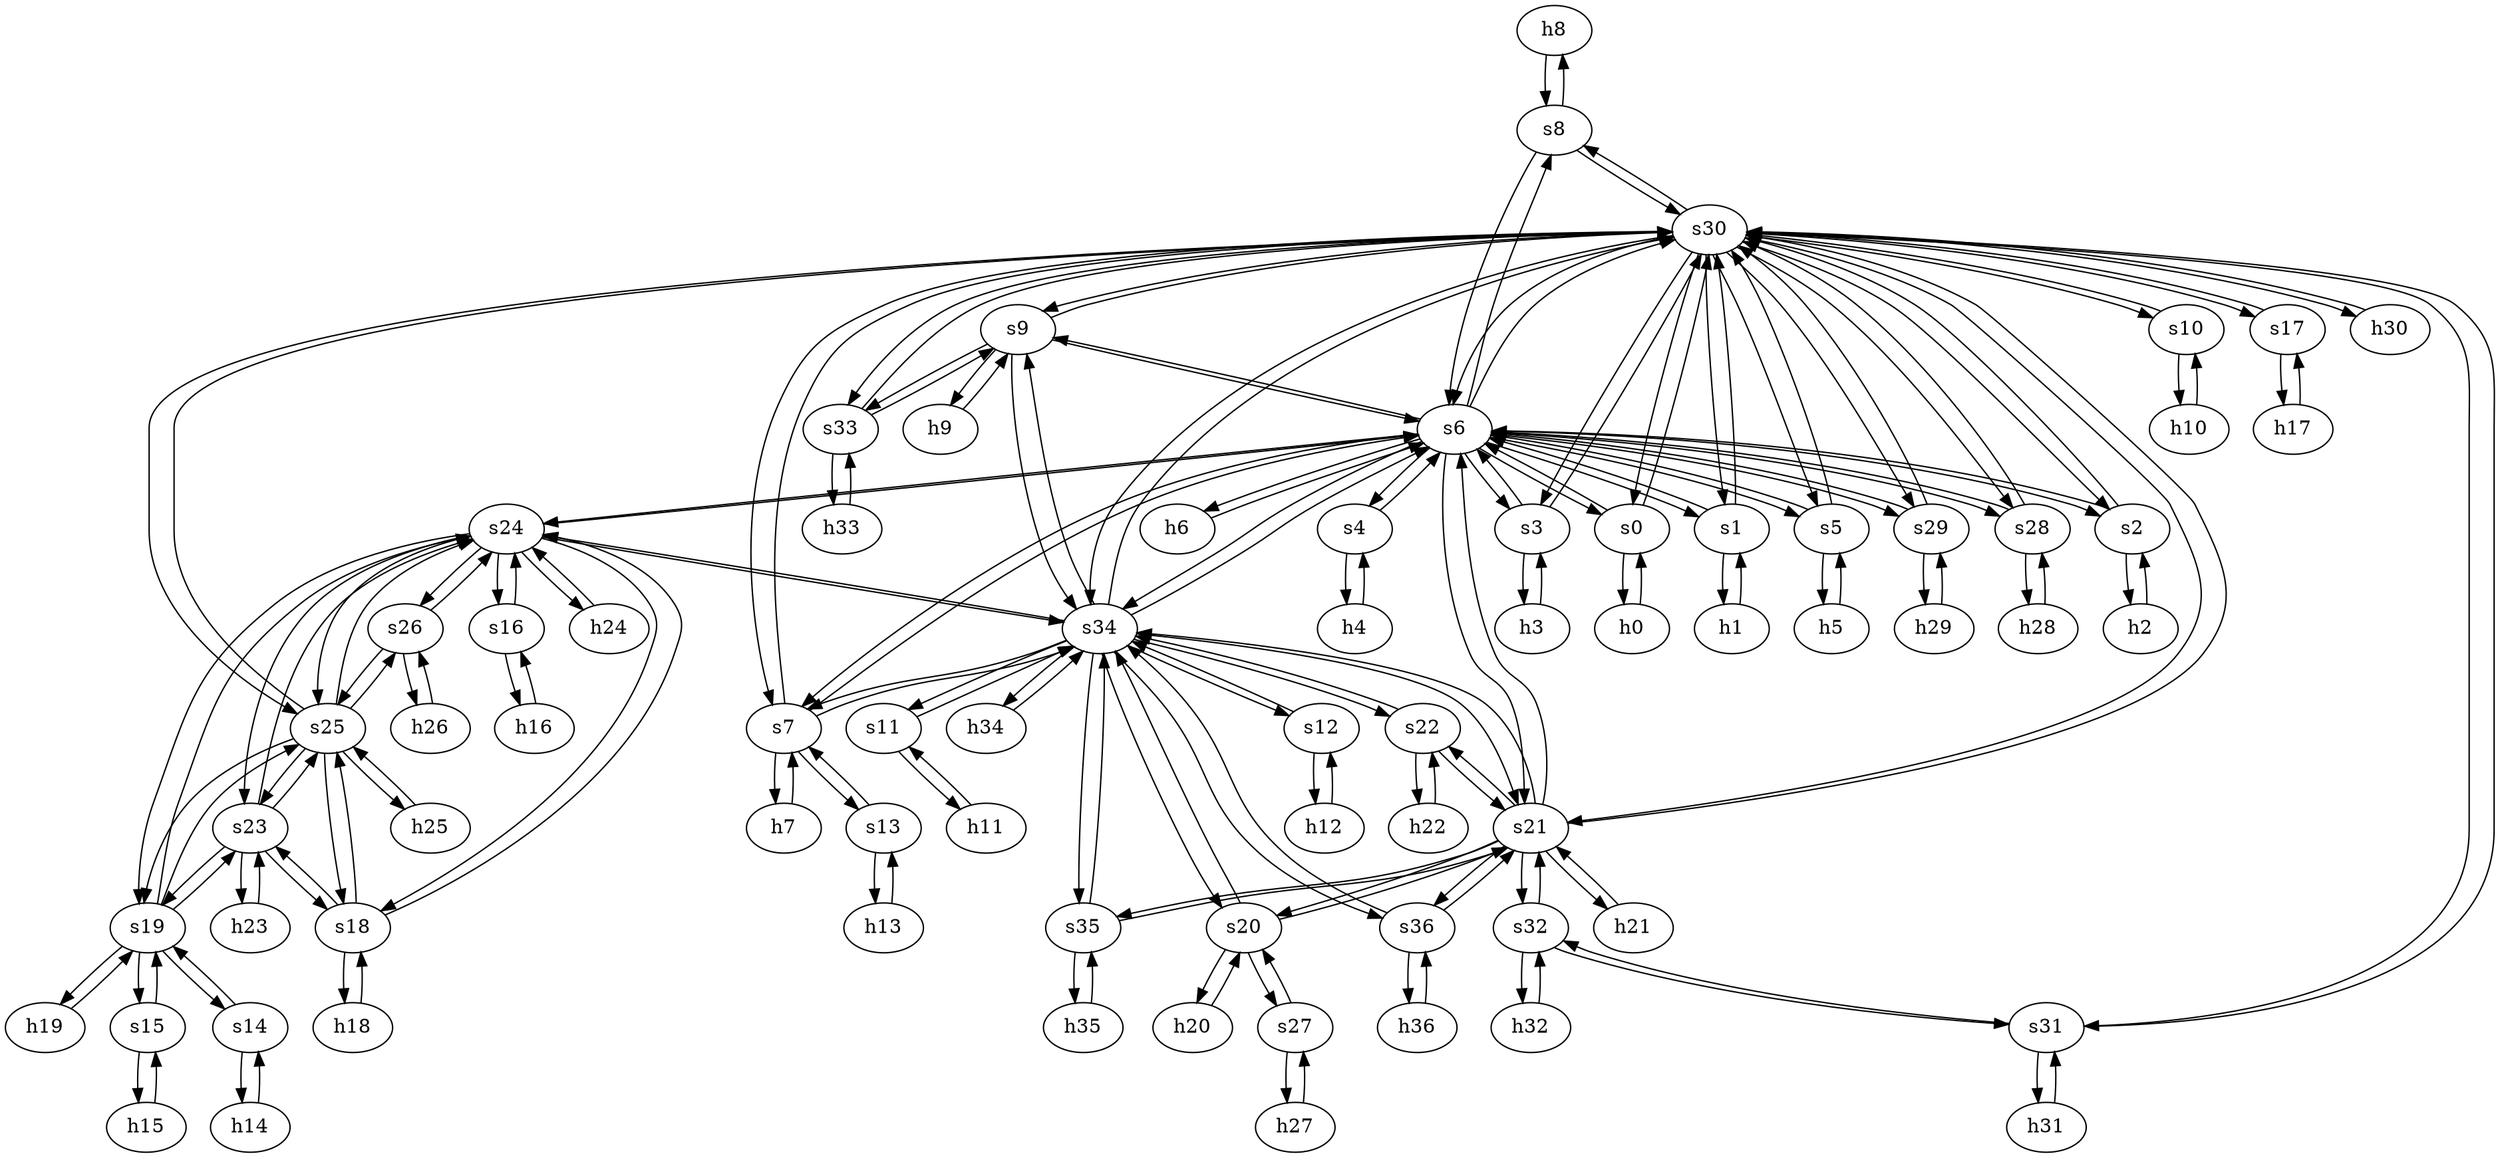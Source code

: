 strict digraph IIJ {
	h8	 [ip="111.0.8.8",
		mac="00:00:00:00:8:8",
		type=host];
	s8	 [id=8,
		type=switch];
	h8 -> s8	 [capacity="1Gbps",
		cost=1,
		dst_port=1,
		src_port=1];
	h9	 [ip="111.0.9.9",
		mac="00:00:00:00:9:9",
		type=host];
	s9	 [id=9,
		type=switch];
	h9 -> s9	 [capacity="1Gbps",
		cost=1,
		dst_port=1,
		src_port=1];
	h26	 [ip="111.0.26.26",
		mac="00:00:00:00:26:26",
		type=host];
	s26	 [id=26,
		type=switch];
	h26 -> s26	 [capacity="1Gbps",
		cost=1,
		dst_port=1,
		src_port=1];
	h2	 [ip="111.0.2.2",
		mac="00:00:00:00:2:2",
		type=host];
	s2	 [id=2,
		type=switch];
	h2 -> s2	 [capacity="1Gbps",
		cost=1,
		dst_port=1,
		src_port=1];
	h3	 [ip="111.0.3.3",
		mac="00:00:00:00:3:3",
		type=host];
	s3	 [id=3,
		type=switch];
	h3 -> s3	 [capacity="1Gbps",
		cost=1,
		dst_port=1,
		src_port=1];
	h0	 [ip="111.0.0.0",
		mac="00:00:00:00:0:0",
		type=host];
	s0	 [id=0,
		type=switch];
	h0 -> s0	 [capacity="1Gbps",
		cost=1,
		dst_port=1,
		src_port=1];
	h1	 [ip="111.0.1.1",
		mac="00:00:00:00:1:1",
		type=host];
	s1	 [id=1,
		type=switch];
	h1 -> s1	 [capacity="1Gbps",
		cost=1,
		dst_port=1,
		src_port=1];
	h6	 [ip="111.0.6.6",
		mac="00:00:00:00:6:6",
		type=host];
	s6	 [id=6,
		type=switch];
	h6 -> s6	 [capacity="1Gbps",
		cost=1,
		dst_port=1,
		src_port=1];
	h7	 [ip="111.0.7.7",
		mac="00:00:00:00:7:7",
		type=host];
	s7	 [id=7,
		type=switch];
	h7 -> s7	 [capacity="1Gbps",
		cost=1,
		dst_port=1,
		src_port=1];
	h4	 [ip="111.0.4.4",
		mac="00:00:00:00:4:4",
		type=host];
	s4	 [id=4,
		type=switch];
	h4 -> s4	 [capacity="1Gbps",
		cost=1,
		dst_port=1,
		src_port=1];
	h5	 [ip="111.0.5.5",
		mac="00:00:00:00:5:5",
		type=host];
	s5	 [id=5,
		type=switch];
	h5 -> s5	 [capacity="1Gbps",
		cost=1,
		dst_port=1,
		src_port=1];
	h23	 [ip="111.0.23.23",
		mac="00:00:00:00:23:23",
		type=host];
	s23	 [id=23,
		type=switch];
	h23 -> s23	 [capacity="1Gbps",
		cost=1,
		dst_port=1,
		src_port=1];
	h22	 [ip="111.0.22.22",
		mac="00:00:00:00:22:22",
		type=host];
	s22	 [id=22,
		type=switch];
	h22 -> s22	 [capacity="1Gbps",
		cost=1,
		dst_port=1,
		src_port=1];
	h21	 [ip="111.0.21.21",
		mac="00:00:00:00:21:21",
		type=host];
	s21	 [id=21,
		type=switch];
	h21 -> s21	 [capacity="1Gbps",
		cost=1,
		dst_port=1,
		src_port=1];
	s9 -> h9	 [capacity="1Gbps",
		cost=1,
		dst_port=1,
		src_port=1];
	s9 -> s6	 [capacity="1Gbps",
		cost=1,
		dst_port=10,
		src_port=2];
	s33	 [id=33,
		type=switch];
	s9 -> s33	 [capacity="1Gbps",
		cost=1,
		dst_port=2,
		src_port=3];
	s30	 [id=30,
		type=switch];
	s9 -> s30	 [capacity="1Gbps",
		cost=1,
		dst_port=11,
		src_port=5];
	s34	 [id=34,
		type=switch];
	s9 -> s34	 [capacity="1Gbps",
		cost=1,
		dst_port=4,
		src_port=4];
	s8 -> h8	 [capacity="1Gbps",
		cost=1,
		dst_port=1,
		src_port=1];
	s8 -> s6	 [capacity="1Gbps",
		cost=1,
		dst_port=9,
		src_port=2];
	s8 -> s30	 [capacity="1Gbps",
		cost=1,
		dst_port=10,
		src_port=3];
	h29	 [ip="111.0.29.29",
		mac="00:00:00:00:29:29",
		type=host];
	s29	 [id=29,
		type=switch];
	h29 -> s29	 [capacity="1Gbps",
		cost=1,
		dst_port=1,
		src_port=1];
	h28	 [ip="111.0.28.28",
		mac="00:00:00:00:28:28",
		type=host];
	s28	 [id=28,
		type=switch];
	h28 -> s28	 [capacity="1Gbps",
		cost=1,
		dst_port=1,
		src_port=1];
	s3 -> s6	 [capacity="1Gbps",
		cost=1,
		dst_port=5,
		src_port=3];
	s3 -> h3	 [capacity="1Gbps",
		cost=1,
		dst_port=1,
		src_port=1];
	s3 -> s30	 [capacity="1Gbps",
		cost=1,
		dst_port=5,
		src_port=2];
	s2 -> h2	 [capacity="1Gbps",
		cost=1,
		dst_port=1,
		src_port=1];
	s2 -> s6	 [capacity="1Gbps",
		cost=1,
		dst_port=4,
		src_port=3];
	s2 -> s30	 [capacity="1Gbps",
		cost=1,
		dst_port=4,
		src_port=2];
	s1 -> h1	 [capacity="1Gbps",
		cost=1,
		dst_port=1,
		src_port=1];
	s1 -> s6	 [capacity="1Gbps",
		cost=1,
		dst_port=3,
		src_port=3];
	s1 -> s30	 [capacity="1Gbps",
		cost=1,
		dst_port=3,
		src_port=2];
	s0 -> s6	 [capacity="1Gbps",
		cost=1,
		dst_port=2,
		src_port=3];
	s0 -> h0	 [capacity="1Gbps",
		cost=1,
		dst_port=1,
		src_port=1];
	s0 -> s30	 [capacity="1Gbps",
		cost=1,
		dst_port=2,
		src_port=2];
	s7 -> h7	 [capacity="1Gbps",
		cost=1,
		dst_port=1,
		src_port=1];
	s13	 [id=13,
		type=switch];
	s7 -> s13	 [capacity="1Gbps",
		cost=1,
		dst_port=2,
		src_port=5];
	s7 -> s6	 [capacity="1Gbps",
		cost=1,
		dst_port=8,
		src_port=2];
	s7 -> s30	 [capacity="1Gbps",
		cost=1,
		dst_port=9,
		src_port=4];
	s7 -> s34	 [capacity="1Gbps",
		cost=1,
		dst_port=3,
		src_port=3];
	s6 -> s29	 [capacity="1Gbps",
		cost=1,
		dst_port=2,
		src_port=15];
	s6 -> s3	 [capacity="1Gbps",
		cost=1,
		dst_port=3,
		src_port=5];
	s6 -> s1	 [capacity="1Gbps",
		cost=1,
		dst_port=3,
		src_port=3];
	s6 -> s7	 [capacity="1Gbps",
		cost=1,
		dst_port=2,
		src_port=8];
	s6 -> s28	 [capacity="1Gbps",
		cost=1,
		dst_port=2,
		src_port=14];
	s24	 [id=24,
		type=switch];
	s6 -> s24	 [capacity="1Gbps",
		cost=1,
		dst_port=2,
		src_port=13];
	s6 -> s2	 [capacity="1Gbps",
		cost=1,
		dst_port=3,
		src_port=4];
	s6 -> s9	 [capacity="1Gbps",
		cost=1,
		dst_port=2,
		src_port=10];
	s6 -> s8	 [capacity="1Gbps",
		cost=1,
		dst_port=2,
		src_port=9];
	s6 -> h6	 [capacity="1Gbps",
		cost=1,
		dst_port=1,
		src_port=1];
	s6 -> s30	 [capacity="1Gbps",
		cost=1,
		dst_port=8,
		src_port=17];
	s6 -> s4	 [capacity="1Gbps",
		cost=1,
		dst_port=2,
		src_port=6];
	s6 -> s21	 [capacity="1Gbps",
		cost=1,
		dst_port=2,
		src_port=12];
	s6 -> s5	 [capacity="1Gbps",
		cost=1,
		dst_port=3,
		src_port=7];
	s6 -> s0	 [capacity="1Gbps",
		cost=1,
		dst_port=3,
		src_port=2];
	s6 -> s34	 [capacity="1Gbps",
		cost=1,
		dst_port=2,
		src_port=11];
	s5 -> h5	 [capacity="1Gbps",
		cost=1,
		dst_port=1,
		src_port=1];
	s5 -> s6	 [capacity="1Gbps",
		cost=1,
		dst_port=7,
		src_port=3];
	s5 -> s30	 [capacity="1Gbps",
		cost=1,
		dst_port=6,
		src_port=2];
	s4 -> s6	 [capacity="1Gbps",
		cost=1,
		dst_port=6,
		src_port=2];
	s4 -> h4	 [capacity="1Gbps",
		cost=1,
		dst_port=1,
		src_port=1];
	s35	 [id=35,
		type=switch];
	h35	 [ip="111.0.35.35",
		mac="00:00:00:00:35:35",
		type=host];
	s35 -> h35	 [capacity="1Gbps",
		cost=1,
		dst_port=1,
		src_port=1];
	s35 -> s21	 [capacity="1Gbps",
		cost=1,
		dst_port=6,
		src_port=2];
	s35 -> s34	 [capacity="1Gbps",
		cost=1,
		dst_port=12,
		src_port=3];
	h20	 [ip="111.0.20.20",
		mac="00:00:00:00:20:20",
		type=host];
	s20	 [id=20,
		type=switch];
	h20 -> s20	 [capacity="1Gbps",
		cost=1,
		dst_port=1,
		src_port=1];
	s34 -> s20	 [capacity="1Gbps",
		cost=1,
		dst_port=2,
		src_port=7];
	s34 -> s7	 [capacity="1Gbps",
		cost=1,
		dst_port=3,
		src_port=3];
	s34 -> s35	 [capacity="1Gbps",
		cost=1,
		dst_port=3,
		src_port=12];
	s34 -> s22	 [capacity="1Gbps",
		cost=1,
		dst_port=3,
		src_port=9];
	s34 -> s24	 [capacity="1Gbps",
		cost=1,
		dst_port=7,
		src_port=10];
	s12	 [id=12,
		type=switch];
	s34 -> s12	 [capacity="1Gbps",
		cost=1,
		dst_port=2,
		src_port=6];
	s34 -> s9	 [capacity="1Gbps",
		cost=1,
		dst_port=4,
		src_port=4];
	s34 -> s6	 [capacity="1Gbps",
		cost=1,
		dst_port=11,
		src_port=2];
	s36	 [id=36,
		type=switch];
	s34 -> s36	 [capacity="1Gbps",
		cost=1,
		dst_port=3,
		src_port=13];
	s11	 [id=11,
		type=switch];
	s34 -> s11	 [capacity="1Gbps",
		cost=1,
		dst_port=2,
		src_port=5];
	s34 -> s30	 [capacity="1Gbps",
		cost=1,
		dst_port=18,
		src_port=11];
	h34	 [ip="111.0.34.34",
		mac="00:00:00:00:34:34",
		type=host];
	s34 -> h34	 [capacity="1Gbps",
		cost=1,
		dst_port=1,
		src_port=1];
	s34 -> s21	 [capacity="1Gbps",
		cost=1,
		dst_port=5,
		src_port=8];
	h31	 [ip="111.0.31.31",
		mac="00:00:00:00:31:31",
		type=host];
	s31	 [id=31,
		type=switch];
	h31 -> s31	 [capacity="1Gbps",
		cost=1,
		dst_port=1,
		src_port=1];
	s31 -> h31	 [capacity="1Gbps",
		cost=1,
		dst_port=1,
		src_port=1];
	s32	 [id=32,
		type=switch];
	s31 -> s32	 [capacity="1Gbps",
		cost=1,
		dst_port=3,
		src_port=3];
	s31 -> s30	 [capacity="1Gbps",
		cost=1,
		dst_port=20,
		src_port=2];
	s19	 [id=19,
		type=switch];
	s14	 [id=14,
		type=switch];
	s19 -> s14	 [capacity="1Gbps",
		cost=1,
		dst_port=2,
		src_port=2];
	s19 -> s24	 [capacity="1Gbps",
		cost=1,
		dst_port=5,
		src_port=4];
	s19 -> s23	 [capacity="1Gbps",
		cost=1,
		dst_port=3,
		src_port=6];
	h19	 [ip="111.0.19.19",
		mac="00:00:00:00:19:19",
		type=host];
	s19 -> h19	 [capacity="1Gbps",
		cost=1,
		dst_port=1,
		src_port=1];
	s15	 [id=15,
		type=switch];
	s19 -> s15	 [capacity="1Gbps",
		cost=1,
		dst_port=2,
		src_port=3];
	s25	 [id=25,
		type=switch];
	s19 -> s25	 [capacity="1Gbps",
		cost=1,
		dst_port=3,
		src_port=5];
	s18	 [id=18,
		type=switch];
	h18	 [ip="111.0.18.18",
		mac="00:00:00:00:18:18",
		type=host];
	s18 -> h18	 [capacity="1Gbps",
		cost=1,
		dst_port=1,
		src_port=1];
	s18 -> s24	 [capacity="1Gbps",
		cost=1,
		dst_port=4,
		src_port=2];
	s18 -> s23	 [capacity="1Gbps",
		cost=1,
		dst_port=2,
		src_port=4];
	s18 -> s25	 [capacity="1Gbps",
		cost=1,
		dst_port=2,
		src_port=3];
	s13 -> s7	 [capacity="1Gbps",
		cost=1,
		dst_port=5,
		src_port=2];
	h13	 [ip="111.0.13.13",
		mac="00:00:00:00:13:13",
		type=host];
	s13 -> h13	 [capacity="1Gbps",
		cost=1,
		dst_port=1,
		src_port=1];
	h12	 [ip="111.0.12.12",
		mac="00:00:00:00:12:12",
		type=host];
	s12 -> h12	 [capacity="1Gbps",
		cost=1,
		dst_port=1,
		src_port=1];
	s12 -> s34	 [capacity="1Gbps",
		cost=1,
		dst_port=6,
		src_port=2];
	h11	 [ip="111.0.11.11",
		mac="00:00:00:00:11:11",
		type=host];
	s11 -> h11	 [capacity="1Gbps",
		cost=1,
		dst_port=1,
		src_port=1];
	s11 -> s34	 [capacity="1Gbps",
		cost=1,
		dst_port=5,
		src_port=2];
	s10	 [id=10,
		type=switch];
	h10	 [ip="111.0.10.10",
		mac="00:00:00:00:10:10",
		type=host];
	s10 -> h10	 [capacity="1Gbps",
		cost=1,
		dst_port=1,
		src_port=1];
	s10 -> s30	 [capacity="1Gbps",
		cost=1,
		dst_port=12,
		src_port=2];
	s17	 [id=17,
		type=switch];
	h17	 [ip="111.0.17.17",
		mac="00:00:00:00:17:17",
		type=host];
	s17 -> h17	 [capacity="1Gbps",
		cost=1,
		dst_port=1,
		src_port=1];
	s17 -> s30	 [capacity="1Gbps",
		cost=1,
		dst_port=13,
		src_port=2];
	s16	 [id=16,
		type=switch];
	h16	 [ip="111.0.16.16",
		mac="00:00:00:00:16:16",
		type=host];
	s16 -> h16	 [capacity="1Gbps",
		cost=1,
		dst_port=1,
		src_port=1];
	s16 -> s24	 [capacity="1Gbps",
		cost=1,
		dst_port=3,
		src_port=2];
	h15	 [ip="111.0.15.15",
		mac="00:00:00:00:15:15",
		type=host];
	s15 -> h15	 [capacity="1Gbps",
		cost=1,
		dst_port=1,
		src_port=1];
	s15 -> s19	 [capacity="1Gbps",
		cost=1,
		dst_port=3,
		src_port=2];
	h14	 [ip="111.0.14.14",
		mac="00:00:00:00:14:14",
		type=host];
	s14 -> h14	 [capacity="1Gbps",
		cost=1,
		dst_port=1,
		src_port=1];
	s14 -> s19	 [capacity="1Gbps",
		cost=1,
		dst_port=2,
		src_port=2];
	h32	 [ip="111.0.32.32",
		mac="00:00:00:00:32:32",
		type=host];
	h32 -> s32	 [capacity="1Gbps",
		cost=1,
		dst_port=1,
		src_port=1];
	h33	 [ip="111.0.33.33",
		mac="00:00:00:00:33:33",
		type=host];
	h33 -> s33	 [capacity="1Gbps",
		cost=1,
		dst_port=1,
		src_port=1];
	h30	 [ip="111.0.30.30",
		mac="00:00:00:00:30:30",
		type=host];
	h30 -> s30	 [capacity="1Gbps",
		cost=1,
		dst_port=1,
		src_port=1];
	h25	 [ip="111.0.25.25",
		mac="00:00:00:00:25:25",
		type=host];
	h25 -> s25	 [capacity="1Gbps",
		cost=1,
		dst_port=1,
		src_port=1];
	h36	 [ip="111.0.36.36",
		mac="00:00:00:00:36:36",
		type=host];
	h36 -> s36	 [capacity="1Gbps",
		cost=1,
		dst_port=1,
		src_port=1];
	s33 -> h33	 [capacity="1Gbps",
		cost=1,
		dst_port=1,
		src_port=1];
	s33 -> s9	 [capacity="1Gbps",
		cost=1,
		dst_port=3,
		src_port=2];
	s33 -> s30	 [capacity="1Gbps",
		cost=1,
		dst_port=19,
		src_port=3];
	h34 -> s34	 [capacity="1Gbps",
		cost=1,
		dst_port=1,
		src_port=1];
	h35 -> s35	 [capacity="1Gbps",
		cost=1,
		dst_port=1,
		src_port=1];
	s32 -> h32	 [capacity="1Gbps",
		cost=1,
		dst_port=1,
		src_port=1];
	s32 -> s31	 [capacity="1Gbps",
		cost=1,
		dst_port=3,
		src_port=3];
	s32 -> s21	 [capacity="1Gbps",
		cost=1,
		dst_port=4,
		src_port=2];
	h18 -> s18	 [capacity="1Gbps",
		cost=1,
		dst_port=1,
		src_port=1];
	h19 -> s19	 [capacity="1Gbps",
		cost=1,
		dst_port=1,
		src_port=1];
	s30 -> s29	 [capacity="1Gbps",
		cost=1,
		dst_port=3,
		src_port=17];
	s30 -> s3	 [capacity="1Gbps",
		cost=1,
		dst_port=2,
		src_port=5];
	s30 -> s1	 [capacity="1Gbps",
		cost=1,
		dst_port=2,
		src_port=3];
	s30 -> s7	 [capacity="1Gbps",
		cost=1,
		dst_port=4,
		src_port=9];
	s30 -> s28	 [capacity="1Gbps",
		cost=1,
		dst_port=3,
		src_port=16];
	s30 -> s10	 [capacity="1Gbps",
		cost=1,
		dst_port=2,
		src_port=12];
	s30 -> s2	 [capacity="1Gbps",
		cost=1,
		dst_port=2,
		src_port=4];
	s30 -> s9	 [capacity="1Gbps",
		cost=1,
		dst_port=5,
		src_port=11];
	s30 -> s6	 [capacity="1Gbps",
		cost=1,
		dst_port=17,
		src_port=8];
	s30 -> s33	 [capacity="1Gbps",
		cost=1,
		dst_port=3,
		src_port=19];
	s30 -> h30	 [capacity="1Gbps",
		cost=1,
		dst_port=1,
		src_port=1];
	s30 -> s31	 [capacity="1Gbps",
		cost=1,
		dst_port=2,
		src_port=20];
	s30 -> s8	 [capacity="1Gbps",
		cost=1,
		dst_port=3,
		src_port=10];
	s30 -> s17	 [capacity="1Gbps",
		cost=1,
		dst_port=2,
		src_port=13];
	s30 -> s21	 [capacity="1Gbps",
		cost=1,
		dst_port=9,
		src_port=14];
	s30 -> s25	 [capacity="1Gbps",
		cost=1,
		dst_port=7,
		src_port=15];
	s30 -> s5	 [capacity="1Gbps",
		cost=1,
		dst_port=2,
		src_port=6];
	s30 -> s0	 [capacity="1Gbps",
		cost=1,
		dst_port=2,
		src_port=2];
	s30 -> s34	 [capacity="1Gbps",
		cost=1,
		dst_port=11,
		src_port=18];
	s25 -> s24	 [capacity="1Gbps",
		cost=1,
		dst_port=8,
		src_port=5];
	s25 -> s26	 [capacity="1Gbps",
		cost=1,
		dst_port=3,
		src_port=6];
	s25 -> s19	 [capacity="1Gbps",
		cost=1,
		dst_port=5,
		src_port=3];
	s25 -> s23	 [capacity="1Gbps",
		cost=1,
		dst_port=5,
		src_port=4];
	s25 -> s18	 [capacity="1Gbps",
		cost=1,
		dst_port=3,
		src_port=2];
	s25 -> s30	 [capacity="1Gbps",
		cost=1,
		dst_port=15,
		src_port=7];
	s25 -> h25	 [capacity="1Gbps",
		cost=1,
		dst_port=1,
		src_port=1];
	h10 -> s10	 [capacity="1Gbps",
		cost=1,
		dst_port=1,
		src_port=1];
	h11 -> s11	 [capacity="1Gbps",
		cost=1,
		dst_port=1,
		src_port=1];
	h12 -> s12	 [capacity="1Gbps",
		cost=1,
		dst_port=1,
		src_port=1];
	h13 -> s13	 [capacity="1Gbps",
		cost=1,
		dst_port=1,
		src_port=1];
	h14 -> s14	 [capacity="1Gbps",
		cost=1,
		dst_port=1,
		src_port=1];
	h15 -> s15	 [capacity="1Gbps",
		cost=1,
		dst_port=1,
		src_port=1];
	h16 -> s16	 [capacity="1Gbps",
		cost=1,
		dst_port=1,
		src_port=1];
	h17 -> s17	 [capacity="1Gbps",
		cost=1,
		dst_port=1,
		src_port=1];
	s22 -> h22	 [capacity="1Gbps",
		cost=1,
		dst_port=1,
		src_port=1];
	s22 -> s21	 [capacity="1Gbps",
		cost=1,
		dst_port=8,
		src_port=2];
	s22 -> s34	 [capacity="1Gbps",
		cost=1,
		dst_port=9,
		src_port=3];
	s23 -> s24	 [capacity="1Gbps",
		cost=1,
		dst_port=6,
		src_port=4];
	s23 -> s19	 [capacity="1Gbps",
		cost=1,
		dst_port=6,
		src_port=3];
	s23 -> s18	 [capacity="1Gbps",
		cost=1,
		dst_port=4,
		src_port=2];
	s23 -> h23	 [capacity="1Gbps",
		cost=1,
		dst_port=1,
		src_port=1];
	s23 -> s25	 [capacity="1Gbps",
		cost=1,
		dst_port=4,
		src_port=5];
	s27	 [id=27,
		type=switch];
	s20 -> s27	 [capacity="1Gbps",
		cost=1,
		dst_port=2,
		src_port=3];
	s20 -> h20	 [capacity="1Gbps",
		cost=1,
		dst_port=1,
		src_port=1];
	s20 -> s21	 [capacity="1Gbps",
		cost=1,
		dst_port=3,
		src_port=4];
	s20 -> s34	 [capacity="1Gbps",
		cost=1,
		dst_port=7,
		src_port=2];
	s21 -> s20	 [capacity="1Gbps",
		cost=1,
		dst_port=4,
		src_port=3];
	s21 -> s35	 [capacity="1Gbps",
		cost=1,
		dst_port=2,
		src_port=6];
	s21 -> s32	 [capacity="1Gbps",
		cost=1,
		dst_port=2,
		src_port=4];
	s21 -> s22	 [capacity="1Gbps",
		cost=1,
		dst_port=2,
		src_port=8];
	s21 -> s6	 [capacity="1Gbps",
		cost=1,
		dst_port=12,
		src_port=2];
	s21 -> s36	 [capacity="1Gbps",
		cost=1,
		dst_port=2,
		src_port=7];
	s21 -> h21	 [capacity="1Gbps",
		cost=1,
		dst_port=1,
		src_port=1];
	s21 -> s30	 [capacity="1Gbps",
		cost=1,
		dst_port=14,
		src_port=9];
	s21 -> s34	 [capacity="1Gbps",
		cost=1,
		dst_port=8,
		src_port=5];
	s26 -> s24	 [capacity="1Gbps",
		cost=1,
		dst_port=9,
		src_port=2];
	s26 -> s25	 [capacity="1Gbps",
		cost=1,
		dst_port=6,
		src_port=3];
	s26 -> h26	 [capacity="1Gbps",
		cost=1,
		dst_port=1,
		src_port=1];
	s27 -> s20	 [capacity="1Gbps",
		cost=1,
		dst_port=3,
		src_port=2];
	h27	 [ip="111.0.27.27",
		mac="00:00:00:00:27:27",
		type=host];
	s27 -> h27	 [capacity="1Gbps",
		cost=1,
		dst_port=1,
		src_port=1];
	s24 -> s26	 [capacity="1Gbps",
		cost=1,
		dst_port=2,
		src_port=9];
	h24	 [ip="111.0.24.24",
		mac="00:00:00:00:24:24",
		type=host];
	s24 -> h24	 [capacity="1Gbps",
		cost=1,
		dst_port=1,
		src_port=1];
	s24 -> s19	 [capacity="1Gbps",
		cost=1,
		dst_port=4,
		src_port=5];
	s24 -> s6	 [capacity="1Gbps",
		cost=1,
		dst_port=13,
		src_port=2];
	s24 -> s23	 [capacity="1Gbps",
		cost=1,
		dst_port=4,
		src_port=6];
	s24 -> s16	 [capacity="1Gbps",
		cost=1,
		dst_port=2,
		src_port=3];
	s24 -> s18	 [capacity="1Gbps",
		cost=1,
		dst_port=2,
		src_port=4];
	s24 -> s25	 [capacity="1Gbps",
		cost=1,
		dst_port=5,
		src_port=8];
	s24 -> s34	 [capacity="1Gbps",
		cost=1,
		dst_port=10,
		src_port=7];
	h24 -> s24	 [capacity="1Gbps",
		cost=1,
		dst_port=1,
		src_port=1];
	s28 -> h28	 [capacity="1Gbps",
		cost=1,
		dst_port=1,
		src_port=1];
	s28 -> s6	 [capacity="1Gbps",
		cost=1,
		dst_port=14,
		src_port=2];
	s28 -> s30	 [capacity="1Gbps",
		cost=1,
		dst_port=16,
		src_port=3];
	s29 -> h29	 [capacity="1Gbps",
		cost=1,
		dst_port=1,
		src_port=1];
	s29 -> s6	 [capacity="1Gbps",
		cost=1,
		dst_port=15,
		src_port=2];
	s29 -> s30	 [capacity="1Gbps",
		cost=1,
		dst_port=17,
		src_port=3];
	h27 -> s27	 [capacity="1Gbps",
		cost=1,
		dst_port=1,
		src_port=1];
	s36 -> h36	 [capacity="1Gbps",
		cost=1,
		dst_port=1,
		src_port=1];
	s36 -> s21	 [capacity="1Gbps",
		cost=1,
		dst_port=7,
		src_port=2];
	s36 -> s34	 [capacity="1Gbps",
		cost=1,
		dst_port=13,
		src_port=3];
}
